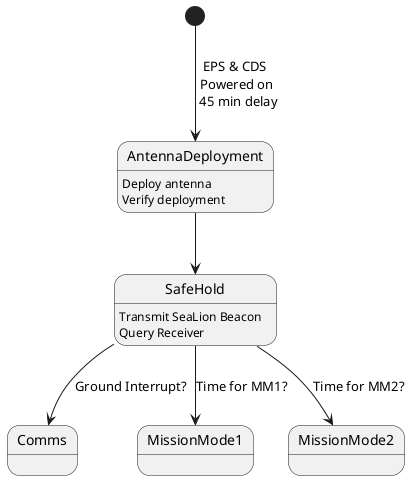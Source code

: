 @startuml

state AntennaDeployment
      AntennaDeployment : Deploy antenna
      AntennaDeployment : Verify deployment

state SafeHold
      SafeHold : Transmit SeaLion Beacon 
      SafeHold : Query Receiver
state Comms
state MissionMode1
state MissionMode2

[*] --> AntennaDeployment : EPS & CDS \n Powered on \n 45 min delay
SafeHold --> Comms : Ground Interrupt?
SafeHold --> MissionMode1 : Time for MM1?
SafeHold --> MissionMode2 : Time for MM2?
AntennaDeployment --> SafeHold


@enduml